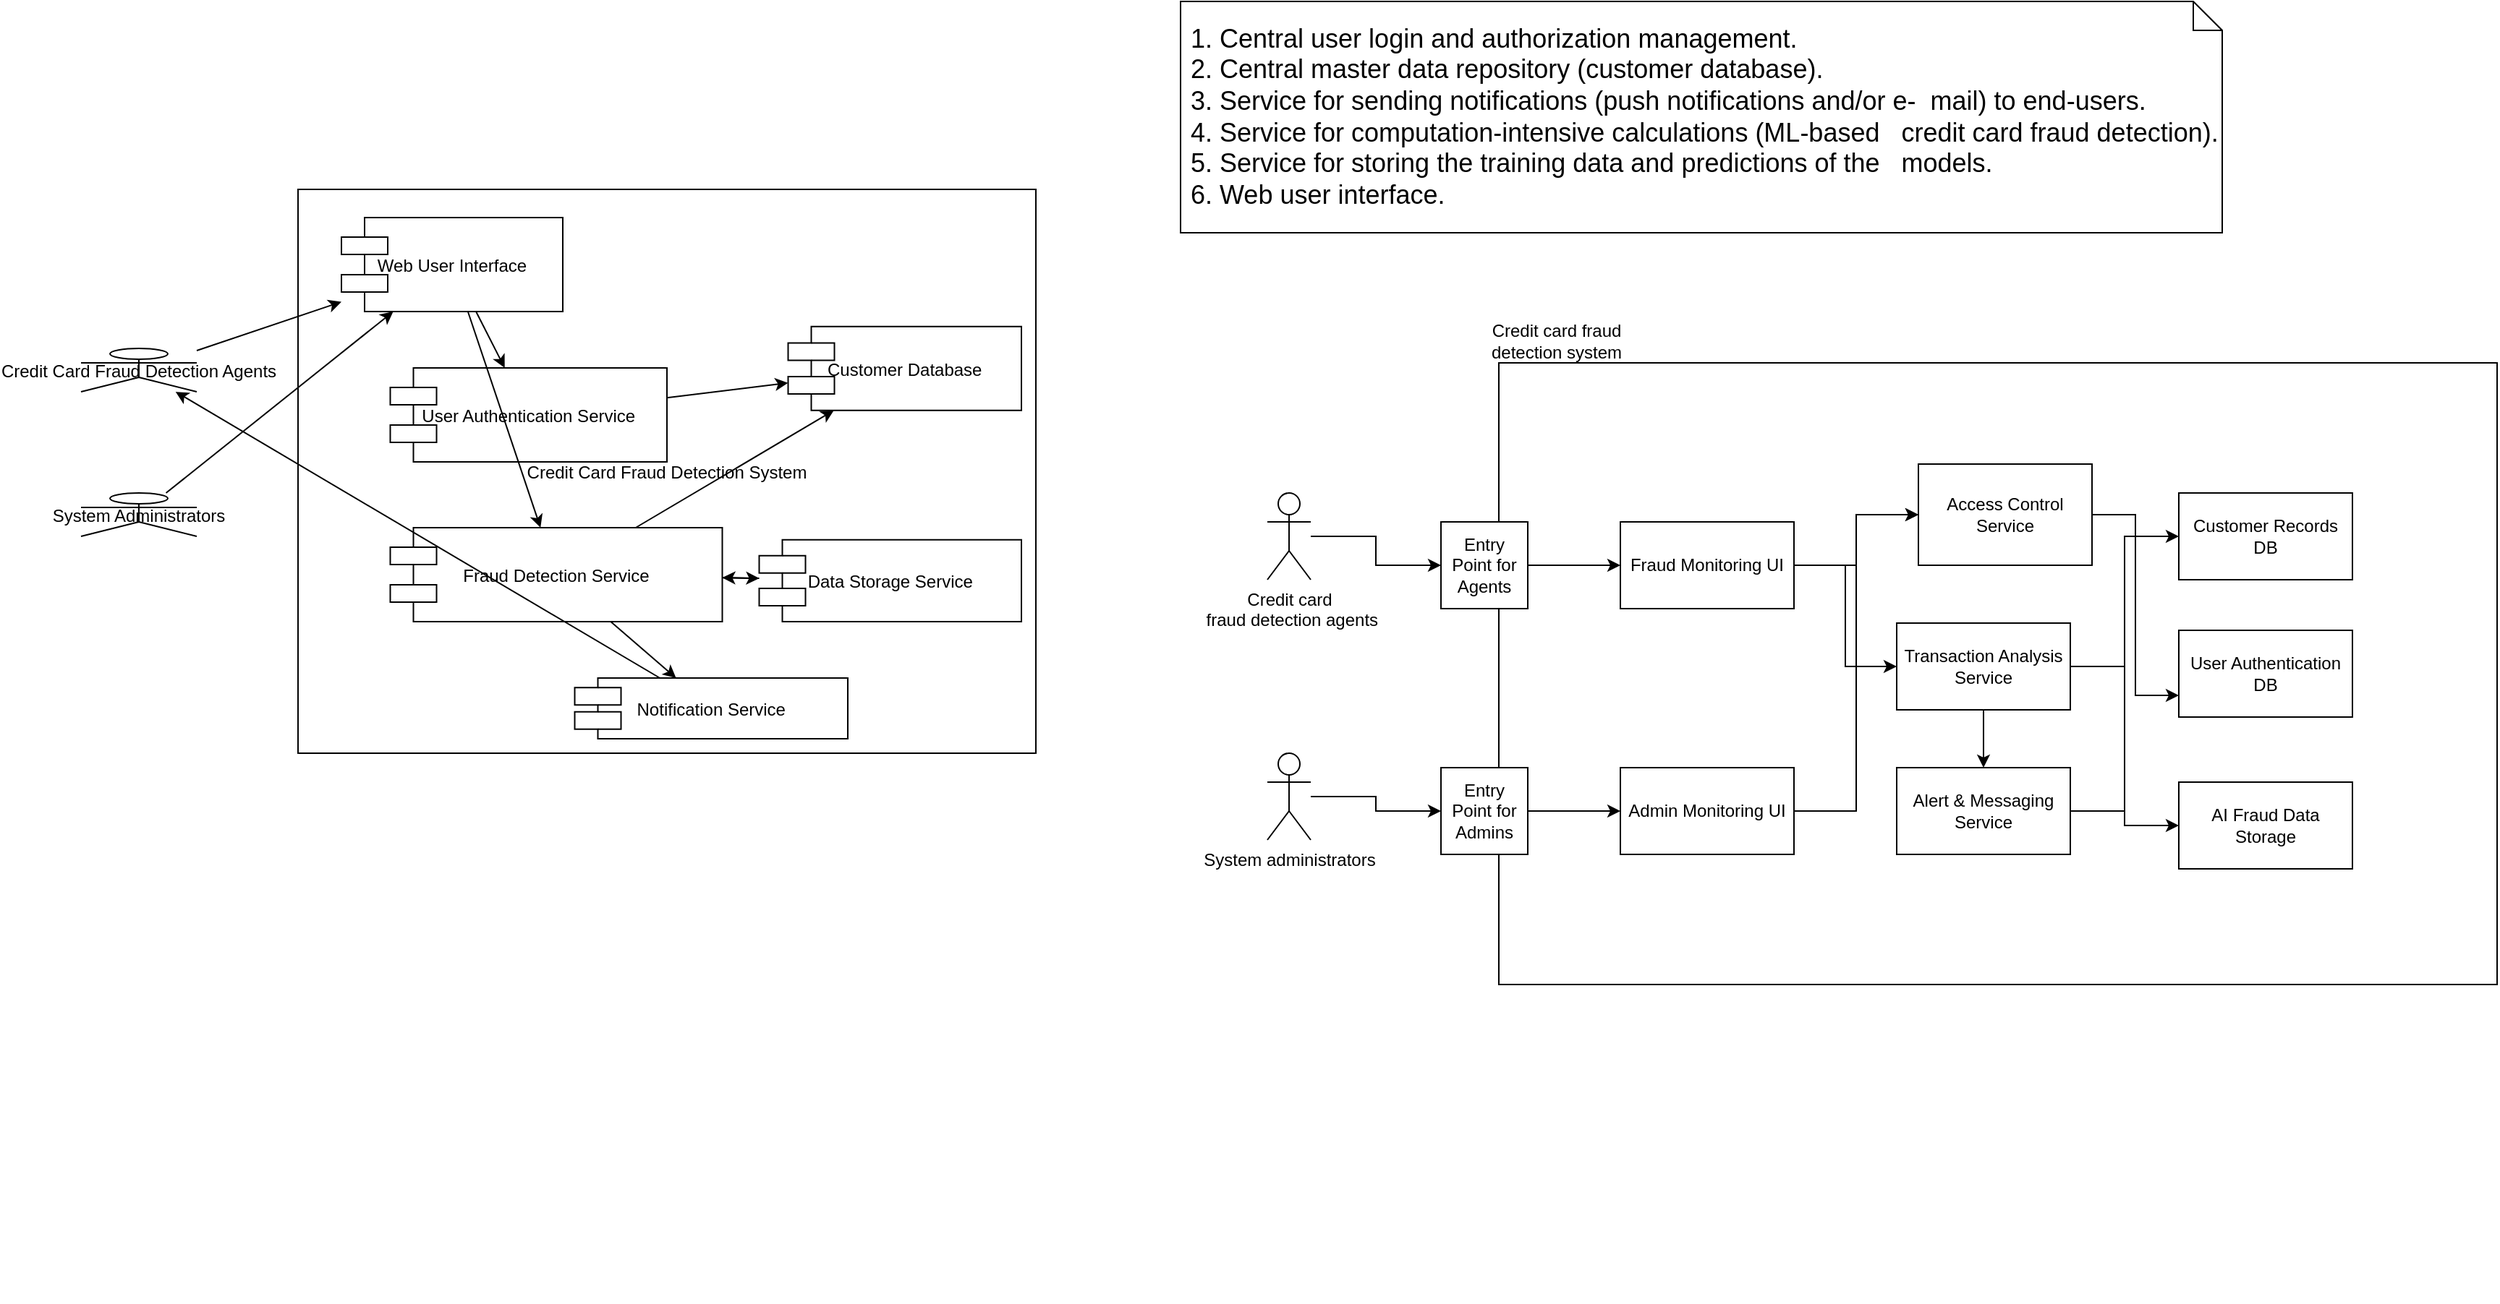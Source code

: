 <mxfile version="24.7.17">
  <diagram name="Page-1" id="USuxYv9XPbnceh0MRkEU">
    <mxGraphModel dx="6434" dy="3676" grid="1" gridSize="10" guides="1" tooltips="1" connect="1" arrows="1" fold="1" page="1" pageScale="1" pageWidth="827" pageHeight="1169" math="0" shadow="0">
      <root>
        <mxCell id="0" />
        <mxCell id="1" parent="0" />
        <mxCell id="luGG8L6NpVET7iOfrZ5E-6" value="" style="edgeStyle=orthogonalEdgeStyle;rounded=0;orthogonalLoop=1;jettySize=auto;html=1;" parent="1" source="QUnVZabD3jAlZHyOa0Sr-1" target="luGG8L6NpVET7iOfrZ5E-1" edge="1">
          <mxGeometry relative="1" as="geometry" />
        </mxCell>
        <mxCell id="QUnVZabD3jAlZHyOa0Sr-1" value="Credit c&lt;span style=&quot;background-color: transparent; color: light-dark(rgb(0, 0, 0), rgb(255, 255, 255));&quot;&gt;ard&lt;/span&gt;&lt;div&gt;&lt;span style=&quot;background-color: transparent; color: light-dark(rgb(0, 0, 0), rgb(255, 255, 255));&quot;&gt;&amp;nbsp;fraud detection agents&lt;/span&gt;&lt;/div&gt;" style="shape=umlActor;verticalLabelPosition=bottom;verticalAlign=top;html=1;outlineConnect=0;" parent="1" vertex="1">
          <mxGeometry x="50" y="180" width="30" height="60" as="geometry" />
        </mxCell>
        <mxCell id="luGG8L6NpVET7iOfrZ5E-5" value="" style="edgeStyle=orthogonalEdgeStyle;rounded=0;orthogonalLoop=1;jettySize=auto;html=1;" parent="1" source="QUnVZabD3jAlZHyOa0Sr-2" target="luGG8L6NpVET7iOfrZ5E-4" edge="1">
          <mxGeometry relative="1" as="geometry" />
        </mxCell>
        <mxCell id="QUnVZabD3jAlZHyOa0Sr-2" value="System administrators" style="shape=umlActor;verticalLabelPosition=bottom;verticalAlign=top;html=1;outlineConnect=0;" parent="1" vertex="1">
          <mxGeometry x="50" y="360" width="30" height="60" as="geometry" />
        </mxCell>
        <mxCell id="P8tNy1iYW3qsByZ3YsKK-2" value="" style="rounded=0;whiteSpace=wrap;html=1;" parent="1" vertex="1">
          <mxGeometry x="210" y="90" width="690" height="430" as="geometry" />
        </mxCell>
        <mxCell id="2dHNPo27WO1Mkap-W8mN-8" value="" style="edgeStyle=orthogonalEdgeStyle;rounded=0;orthogonalLoop=1;jettySize=auto;html=1;" edge="1" parent="1" source="luGG8L6NpVET7iOfrZ5E-1" target="2dHNPo27WO1Mkap-W8mN-3">
          <mxGeometry relative="1" as="geometry" />
        </mxCell>
        <mxCell id="luGG8L6NpVET7iOfrZ5E-1" value="Entry Point for Agents" style="whiteSpace=wrap;html=1;aspect=fixed;" parent="1" vertex="1">
          <mxGeometry x="170" y="200" width="60" height="60" as="geometry" />
        </mxCell>
        <mxCell id="2dHNPo27WO1Mkap-W8mN-9" value="" style="edgeStyle=orthogonalEdgeStyle;rounded=0;orthogonalLoop=1;jettySize=auto;html=1;" edge="1" parent="1" source="luGG8L6NpVET7iOfrZ5E-4" target="2dHNPo27WO1Mkap-W8mN-4">
          <mxGeometry relative="1" as="geometry" />
        </mxCell>
        <mxCell id="luGG8L6NpVET7iOfrZ5E-4" value="Entry Point for Admins" style="whiteSpace=wrap;html=1;aspect=fixed;" parent="1" vertex="1">
          <mxGeometry x="170" y="370" width="60" height="60" as="geometry" />
        </mxCell>
        <mxCell id="0Ji5A2vdFTpOfctsB-qt-1" value="&lt;div style=&quot;text-align: justify;&quot;&gt;&lt;font face=&quot;Helvetica&quot; style=&quot;font-size: 18px;&quot;&gt;&amp;nbsp;1. Central user login and authorization management.&lt;/font&gt;&lt;/div&gt;&lt;div style=&quot;text-align: justify;&quot;&gt;&lt;font style=&quot;font-size: 18px;&quot; face=&quot;Helvetica&quot;&gt;&amp;nbsp;2. Central master data repository (customer database).&lt;/font&gt;&lt;/div&gt;&lt;div style=&quot;text-align: justify;&quot;&gt;&lt;font style=&quot;font-size: 18px;&quot; face=&quot;Helvetica&quot;&gt;&amp;nbsp;3. Service for sending notifications (push notifications and/or e-&amp;nbsp; mail) to end-users.&lt;/font&gt;&lt;/div&gt;&lt;div style=&quot;text-align: justify;&quot;&gt;&lt;font style=&quot;font-size: 18px;&quot; face=&quot;Helvetica&quot;&gt;&amp;nbsp;4. Service for computation-intensive calculations (ML-based&amp;nbsp; &amp;nbsp;credit card fraud detection).&lt;/font&gt;&lt;/div&gt;&lt;div style=&quot;text-align: justify;&quot;&gt;&lt;font style=&quot;font-size: 18px;&quot; face=&quot;Helvetica&quot;&gt;&amp;nbsp;5. Service for storing the training data and predictions of the&amp;nbsp; &amp;nbsp;models.&lt;/font&gt;&lt;/div&gt;&lt;div style=&quot;text-align: justify;&quot;&gt;&lt;font style=&quot;font-size: 18px;&quot; face=&quot;Helvetica&quot;&gt;&amp;nbsp;6. Web user interface.&lt;/font&gt;&lt;/div&gt;" style="shape=note;size=20;whiteSpace=wrap;html=1;align=left;" parent="1" vertex="1">
          <mxGeometry x="-10" y="-160" width="720" height="160" as="geometry" />
        </mxCell>
        <mxCell id="hKYB33OC29xuQnpMXn42-1" value="Credit Card Fraud Detection Agents" style="shape=umlActor;" vertex="1" parent="1">
          <mxGeometry x="-770" y="80" width="80" height="30" as="geometry" />
        </mxCell>
        <mxCell id="hKYB33OC29xuQnpMXn42-2" value="System Administrators" style="shape=umlActor;" vertex="1" parent="1">
          <mxGeometry x="-770" y="180" width="80" height="30" as="geometry" />
        </mxCell>
        <mxCell id="hKYB33OC29xuQnpMXn42-3" value="Credit Card Fraud Detection System" style="shape=rectangle;" vertex="1" parent="1">
          <mxGeometry x="-620" y="-30" width="510" height="390" as="geometry" />
        </mxCell>
        <mxCell id="hKYB33OC29xuQnpMXn42-4" value="Web User Interface" style="shape=component;" vertex="1" parent="hKYB33OC29xuQnpMXn42-3">
          <mxGeometry x="30" y="19.5" width="153" height="65.0" as="geometry" />
        </mxCell>
        <mxCell id="hKYB33OC29xuQnpMXn42-5" value="User Authentication Service" style="shape=component;" vertex="1" parent="hKYB33OC29xuQnpMXn42-3">
          <mxGeometry x="63.75" y="123.5" width="191.25" height="65.0" as="geometry" />
        </mxCell>
        <mxCell id="hKYB33OC29xuQnpMXn42-6" value="Customer Database" style="shape=component;" vertex="1" parent="hKYB33OC29xuQnpMXn42-3">
          <mxGeometry x="338.75" y="94.865" width="161.25" height="57.973" as="geometry" />
        </mxCell>
        <mxCell id="hKYB33OC29xuQnpMXn42-7" value="Fraud Detection Service" style="shape=component;" vertex="1" parent="hKYB33OC29xuQnpMXn42-3">
          <mxGeometry x="63.75" y="234.0" width="229.5" height="65.0" as="geometry" />
        </mxCell>
        <mxCell id="hKYB33OC29xuQnpMXn42-8" value="Data Storage Service" style="shape=component;" vertex="1" parent="hKYB33OC29xuQnpMXn42-3">
          <mxGeometry x="318.75" y="242.432" width="181.25" height="56.571" as="geometry" />
        </mxCell>
        <mxCell id="hKYB33OC29xuQnpMXn42-9" value="Notification Service" style="shape=component;" vertex="1" parent="hKYB33OC29xuQnpMXn42-3">
          <mxGeometry x="191.25" y="338" width="188.75" height="42" as="geometry" />
        </mxCell>
        <mxCell id="hKYB33OC29xuQnpMXn42-10" edge="1" parent="1" source="hKYB33OC29xuQnpMXn42-1" target="hKYB33OC29xuQnpMXn42-4">
          <mxGeometry relative="1" as="geometry" />
        </mxCell>
        <mxCell id="hKYB33OC29xuQnpMXn42-11" edge="1" parent="1" source="hKYB33OC29xuQnpMXn42-2" target="hKYB33OC29xuQnpMXn42-4">
          <mxGeometry relative="1" as="geometry" />
        </mxCell>
        <mxCell id="hKYB33OC29xuQnpMXn42-12" edge="1" parent="1" source="hKYB33OC29xuQnpMXn42-4" target="hKYB33OC29xuQnpMXn42-5">
          <mxGeometry relative="1" as="geometry" />
        </mxCell>
        <mxCell id="hKYB33OC29xuQnpMXn42-13" edge="1" parent="1" source="hKYB33OC29xuQnpMXn42-5" target="hKYB33OC29xuQnpMXn42-6">
          <mxGeometry relative="1" as="geometry" />
        </mxCell>
        <mxCell id="hKYB33OC29xuQnpMXn42-14" edge="1" parent="1" source="hKYB33OC29xuQnpMXn42-4" target="hKYB33OC29xuQnpMXn42-7">
          <mxGeometry relative="1" as="geometry" />
        </mxCell>
        <mxCell id="hKYB33OC29xuQnpMXn42-15" edge="1" parent="1" source="hKYB33OC29xuQnpMXn42-7" target="hKYB33OC29xuQnpMXn42-6">
          <mxGeometry relative="1" as="geometry" />
        </mxCell>
        <mxCell id="hKYB33OC29xuQnpMXn42-16" edge="1" parent="1" source="hKYB33OC29xuQnpMXn42-7" target="hKYB33OC29xuQnpMXn42-8">
          <mxGeometry relative="1" as="geometry" />
        </mxCell>
        <mxCell id="hKYB33OC29xuQnpMXn42-17" edge="1" parent="1" source="hKYB33OC29xuQnpMXn42-7" target="hKYB33OC29xuQnpMXn42-9">
          <mxGeometry relative="1" as="geometry" />
        </mxCell>
        <mxCell id="hKYB33OC29xuQnpMXn42-18" edge="1" parent="1" source="hKYB33OC29xuQnpMXn42-8" target="hKYB33OC29xuQnpMXn42-7">
          <mxGeometry relative="1" as="geometry" />
        </mxCell>
        <mxCell id="hKYB33OC29xuQnpMXn42-19" edge="1" parent="1" source="hKYB33OC29xuQnpMXn42-9" target="hKYB33OC29xuQnpMXn42-1">
          <mxGeometry relative="1" as="geometry" />
        </mxCell>
        <mxCell id="hKYB33OC29xuQnpMXn42-21" value="&#xa;  &#xa;    &#xa;    &#xa;    &#xa;    &#xa;    &#xa;      &#xa;    &#xa;    &#xa;      &#xa;    &#xa;    &#xa;    &#xa;    &#xa;      &#xa;    &#xa;    &#xa;    &#xa;    &#xa;      &#xa;    &#xa;    &#xa;      &#xa;    &#xa;    &#xa;      &#xa;    &#xa;    &#xa;      &#xa;    &#xa;    &#xa;      &#xa;    &#xa;    &#xa;      &#xa;    &#xa;    &#xa;    &#xa;    &#xa;    &#xa;    &#xa;    &#xa;    &#xa;    &#xa;    &#xa;    &#xa;    &#xa;    &#xa;  &#xa;" style="text;whiteSpace=wrap;html=1;" vertex="1" parent="1">
          <mxGeometry width="30" height="740" as="geometry" />
        </mxCell>
        <mxCell id="2dHNPo27WO1Mkap-W8mN-1" value="Credit card fraud detection system" style="text;html=1;align=center;verticalAlign=middle;whiteSpace=wrap;rounded=0;" vertex="1" parent="1">
          <mxGeometry x="200" y="60" width="100" height="30" as="geometry" />
        </mxCell>
        <mxCell id="hKYB33OC29xuQnpMXn42-22" value="&#xa;  &#xa;    &#xa;    &#xa;    &#xa;    &#xa;    &#xa;      &#xa;    &#xa;    &#xa;      &#xa;    &#xa;    &#xa;    &#xa;    &#xa;      &#xa;    &#xa;    &#xa;    &#xa;    &#xa;      &#xa;    &#xa;    &#xa;      &#xa;    &#xa;    &#xa;      &#xa;    &#xa;    &#xa;      &#xa;    &#xa;    &#xa;      &#xa;    &#xa;    &#xa;      &#xa;    &#xa;    &#xa;    &#xa;    &#xa;    &#xa;    &#xa;    &#xa;    &#xa;    &#xa;    &#xa;    &#xa;    &#xa;    &#xa;  &#xa;" style="text;whiteSpace=wrap;html=1;" vertex="1" parent="1">
          <mxGeometry width="30" height="740" as="geometry" />
        </mxCell>
        <mxCell id="2dHNPo27WO1Mkap-W8mN-13" value="" style="edgeStyle=orthogonalEdgeStyle;rounded=0;orthogonalLoop=1;jettySize=auto;html=1;" edge="1" parent="1" source="2dHNPo27WO1Mkap-W8mN-2" target="2dHNPo27WO1Mkap-W8mN-6">
          <mxGeometry relative="1" as="geometry" />
        </mxCell>
        <mxCell id="hKYB33OC29xuQnpMXn42-23" value="&#xa;  &#xa;    &#xa;    &#xa;    &#xa;    &#xa;    &#xa;      &#xa;    &#xa;    &#xa;      &#xa;    &#xa;    &#xa;    &#xa;    &#xa;      &#xa;    &#xa;    &#xa;    &#xa;    &#xa;      &#xa;    &#xa;    &#xa;      &#xa;    &#xa;    &#xa;      &#xa;    &#xa;    &#xa;      &#xa;    &#xa;    &#xa;      &#xa;    &#xa;    &#xa;      &#xa;    &#xa;    &#xa;    &#xa;    &#xa;    &#xa;    &#xa;    &#xa;    &#xa;    &#xa;    &#xa;    &#xa;    &#xa;    &#xa;  &#xa;" style="text;whiteSpace=wrap;html=1;" vertex="1" parent="1">
          <mxGeometry width="30" height="740" as="geometry" />
        </mxCell>
        <mxCell id="2dHNPo27WO1Mkap-W8mN-17" style="edgeStyle=orthogonalEdgeStyle;rounded=0;orthogonalLoop=1;jettySize=auto;html=1;exitX=1;exitY=0.5;exitDx=0;exitDy=0;entryX=0;entryY=0.5;entryDx=0;entryDy=0;" edge="1" parent="1" source="2dHNPo27WO1Mkap-W8mN-2" target="2dHNPo27WO1Mkap-W8mN-15">
          <mxGeometry relative="1" as="geometry" />
        </mxCell>
        <mxCell id="hKYB33OC29xuQnpMXn42-24" value="&#xa;  &#xa;    &#xa;    &#xa;    &#xa;    &#xa;    &#xa;      &#xa;    &#xa;    &#xa;      &#xa;    &#xa;    &#xa;    &#xa;    &#xa;      &#xa;    &#xa;    &#xa;    &#xa;    &#xa;      &#xa;    &#xa;    &#xa;      &#xa;    &#xa;    &#xa;      &#xa;    &#xa;    &#xa;      &#xa;    &#xa;    &#xa;      &#xa;    &#xa;    &#xa;      &#xa;    &#xa;    &#xa;    &#xa;    &#xa;    &#xa;    &#xa;    &#xa;    &#xa;    &#xa;    &#xa;    &#xa;    &#xa;    &#xa;  &#xa;" style="text;whiteSpace=wrap;html=1;" vertex="1" parent="1">
          <mxGeometry width="30" height="740" as="geometry" />
        </mxCell>
        <mxCell id="2dHNPo27WO1Mkap-W8mN-2" value="Transaction Analysis Service" style="rounded=0;whiteSpace=wrap;html=1;" vertex="1" parent="1">
          <mxGeometry x="485" y="270" width="120" height="60" as="geometry" />
        </mxCell>
        <mxCell id="2dHNPo27WO1Mkap-W8mN-10" value="" style="edgeStyle=orthogonalEdgeStyle;rounded=0;orthogonalLoop=1;jettySize=auto;html=1;" edge="1" parent="1" source="2dHNPo27WO1Mkap-W8mN-3" target="2dHNPo27WO1Mkap-W8mN-7">
          <mxGeometry relative="1" as="geometry" />
        </mxCell>
        <mxCell id="2dHNPo27WO1Mkap-W8mN-12" style="edgeStyle=orthogonalEdgeStyle;rounded=0;orthogonalLoop=1;jettySize=auto;html=1;entryX=0;entryY=0.5;entryDx=0;entryDy=0;" edge="1" parent="1" source="2dHNPo27WO1Mkap-W8mN-3" target="2dHNPo27WO1Mkap-W8mN-2">
          <mxGeometry relative="1" as="geometry" />
        </mxCell>
        <mxCell id="2dHNPo27WO1Mkap-W8mN-3" value="Fraud Monitoring UI" style="rounded=0;whiteSpace=wrap;html=1;" vertex="1" parent="1">
          <mxGeometry x="294" y="200" width="120" height="60" as="geometry" />
        </mxCell>
        <mxCell id="2dHNPo27WO1Mkap-W8mN-11" style="edgeStyle=orthogonalEdgeStyle;rounded=0;orthogonalLoop=1;jettySize=auto;html=1;exitX=1;exitY=0.5;exitDx=0;exitDy=0;entryX=0;entryY=0.5;entryDx=0;entryDy=0;" edge="1" parent="1" source="2dHNPo27WO1Mkap-W8mN-4" target="2dHNPo27WO1Mkap-W8mN-7">
          <mxGeometry relative="1" as="geometry" />
        </mxCell>
        <mxCell id="2dHNPo27WO1Mkap-W8mN-4" value="Admin Monitoring UI" style="rounded=0;whiteSpace=wrap;html=1;" vertex="1" parent="1">
          <mxGeometry x="294" y="370" width="120" height="60" as="geometry" />
        </mxCell>
        <mxCell id="2dHNPo27WO1Mkap-W8mN-5" value="Customer Records DB" style="rounded=0;whiteSpace=wrap;html=1;" vertex="1" parent="1">
          <mxGeometry x="680" y="180" width="120" height="60" as="geometry" />
        </mxCell>
        <mxCell id="2dHNPo27WO1Mkap-W8mN-18" style="edgeStyle=orthogonalEdgeStyle;rounded=0;orthogonalLoop=1;jettySize=auto;html=1;entryX=0;entryY=0.5;entryDx=0;entryDy=0;" edge="1" parent="1" source="2dHNPo27WO1Mkap-W8mN-6" target="2dHNPo27WO1Mkap-W8mN-5">
          <mxGeometry relative="1" as="geometry" />
        </mxCell>
        <mxCell id="2dHNPo27WO1Mkap-W8mN-6" value="Alert &amp;amp; Messaging Service" style="rounded=0;whiteSpace=wrap;html=1;" vertex="1" parent="1">
          <mxGeometry x="485" y="370" width="120" height="60" as="geometry" />
        </mxCell>
        <mxCell id="2dHNPo27WO1Mkap-W8mN-16" style="edgeStyle=orthogonalEdgeStyle;rounded=0;orthogonalLoop=1;jettySize=auto;html=1;entryX=0;entryY=0.75;entryDx=0;entryDy=0;" edge="1" parent="1" source="2dHNPo27WO1Mkap-W8mN-7" target="2dHNPo27WO1Mkap-W8mN-14">
          <mxGeometry relative="1" as="geometry" />
        </mxCell>
        <mxCell id="2dHNPo27WO1Mkap-W8mN-7" value="Access Control Service" style="rounded=0;whiteSpace=wrap;html=1;" vertex="1" parent="1">
          <mxGeometry x="500" y="160" width="120" height="70" as="geometry" />
        </mxCell>
        <mxCell id="2dHNPo27WO1Mkap-W8mN-14" value="User Authentication DB" style="rounded=0;whiteSpace=wrap;html=1;" vertex="1" parent="1">
          <mxGeometry x="680" y="275" width="120" height="60" as="geometry" />
        </mxCell>
        <mxCell id="2dHNPo27WO1Mkap-W8mN-15" value="AI Fraud Data Storage" style="rounded=0;whiteSpace=wrap;html=1;" vertex="1" parent="1">
          <mxGeometry x="680" y="380" width="120" height="60" as="geometry" />
        </mxCell>
      </root>
    </mxGraphModel>
  </diagram>
</mxfile>
